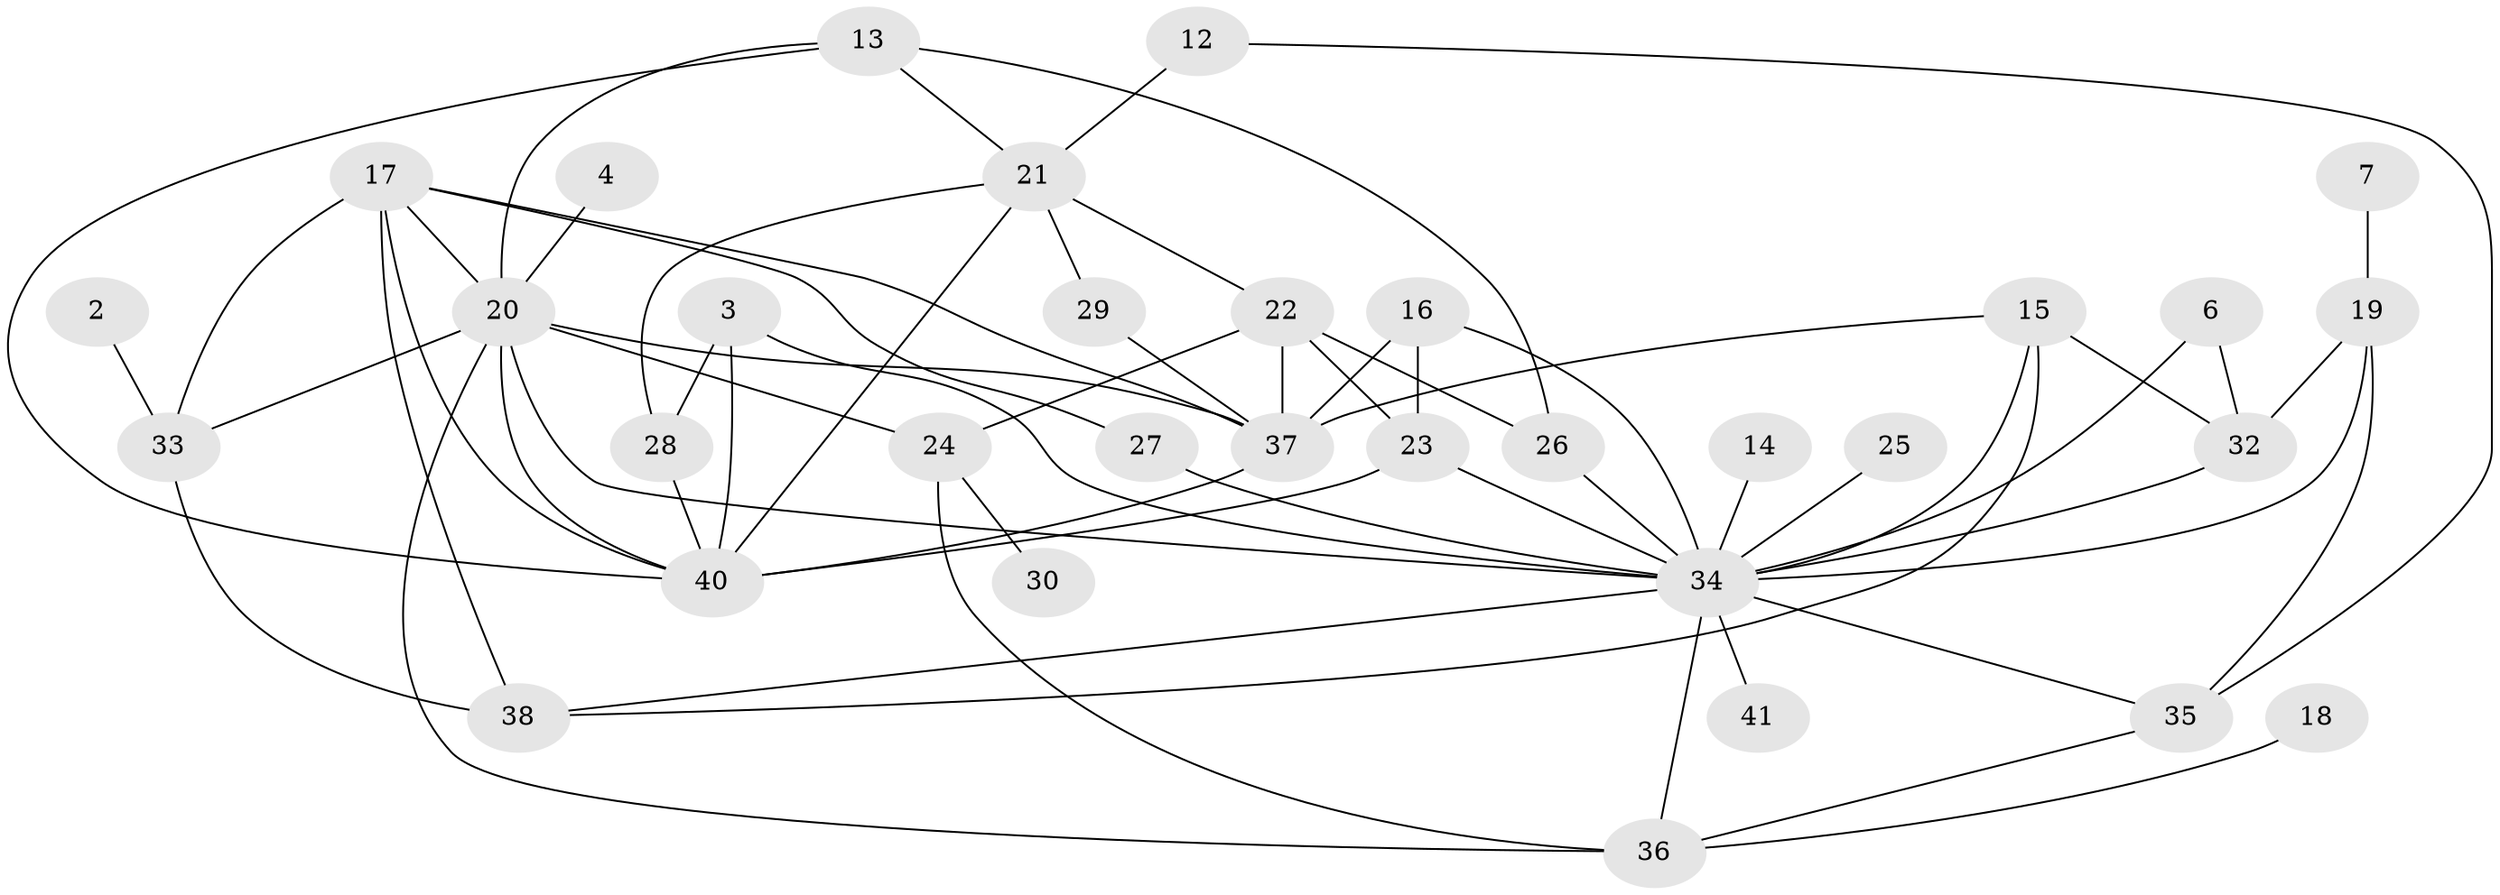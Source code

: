 // original degree distribution, {2: 0.2804878048780488, 0: 0.0975609756097561, 3: 0.23170731707317074, 1: 0.15853658536585366, 5: 0.07317073170731707, 6: 0.024390243902439025, 4: 0.0975609756097561, 7: 0.024390243902439025, 8: 0.012195121951219513}
// Generated by graph-tools (version 1.1) at 2025/49/03/09/25 03:49:10]
// undirected, 33 vertices, 63 edges
graph export_dot {
graph [start="1"]
  node [color=gray90,style=filled];
  2;
  3;
  4;
  6;
  7;
  12;
  13;
  14;
  15;
  16;
  17;
  18;
  19;
  20;
  21;
  22;
  23;
  24;
  25;
  26;
  27;
  28;
  29;
  30;
  32;
  33;
  34;
  35;
  36;
  37;
  38;
  40;
  41;
  2 -- 33 [weight=1.0];
  3 -- 28 [weight=1.0];
  3 -- 34 [weight=1.0];
  3 -- 40 [weight=1.0];
  4 -- 20 [weight=1.0];
  6 -- 32 [weight=1.0];
  6 -- 34 [weight=1.0];
  7 -- 19 [weight=1.0];
  12 -- 21 [weight=1.0];
  12 -- 35 [weight=1.0];
  13 -- 20 [weight=1.0];
  13 -- 21 [weight=1.0];
  13 -- 26 [weight=1.0];
  13 -- 40 [weight=1.0];
  14 -- 34 [weight=1.0];
  15 -- 32 [weight=1.0];
  15 -- 34 [weight=1.0];
  15 -- 37 [weight=1.0];
  15 -- 38 [weight=1.0];
  16 -- 23 [weight=1.0];
  16 -- 34 [weight=1.0];
  16 -- 37 [weight=1.0];
  17 -- 20 [weight=1.0];
  17 -- 27 [weight=1.0];
  17 -- 33 [weight=1.0];
  17 -- 37 [weight=1.0];
  17 -- 38 [weight=1.0];
  17 -- 40 [weight=1.0];
  18 -- 36 [weight=1.0];
  19 -- 32 [weight=1.0];
  19 -- 34 [weight=1.0];
  19 -- 35 [weight=2.0];
  20 -- 24 [weight=1.0];
  20 -- 33 [weight=1.0];
  20 -- 34 [weight=1.0];
  20 -- 36 [weight=1.0];
  20 -- 37 [weight=1.0];
  20 -- 40 [weight=1.0];
  21 -- 22 [weight=1.0];
  21 -- 28 [weight=1.0];
  21 -- 29 [weight=1.0];
  21 -- 40 [weight=1.0];
  22 -- 23 [weight=1.0];
  22 -- 24 [weight=1.0];
  22 -- 26 [weight=1.0];
  22 -- 37 [weight=1.0];
  23 -- 34 [weight=1.0];
  23 -- 40 [weight=1.0];
  24 -- 30 [weight=1.0];
  24 -- 36 [weight=1.0];
  25 -- 34 [weight=1.0];
  26 -- 34 [weight=1.0];
  27 -- 34 [weight=1.0];
  28 -- 40 [weight=1.0];
  29 -- 37 [weight=1.0];
  32 -- 34 [weight=1.0];
  33 -- 38 [weight=2.0];
  34 -- 35 [weight=1.0];
  34 -- 36 [weight=1.0];
  34 -- 38 [weight=1.0];
  34 -- 41 [weight=1.0];
  35 -- 36 [weight=1.0];
  37 -- 40 [weight=1.0];
}
